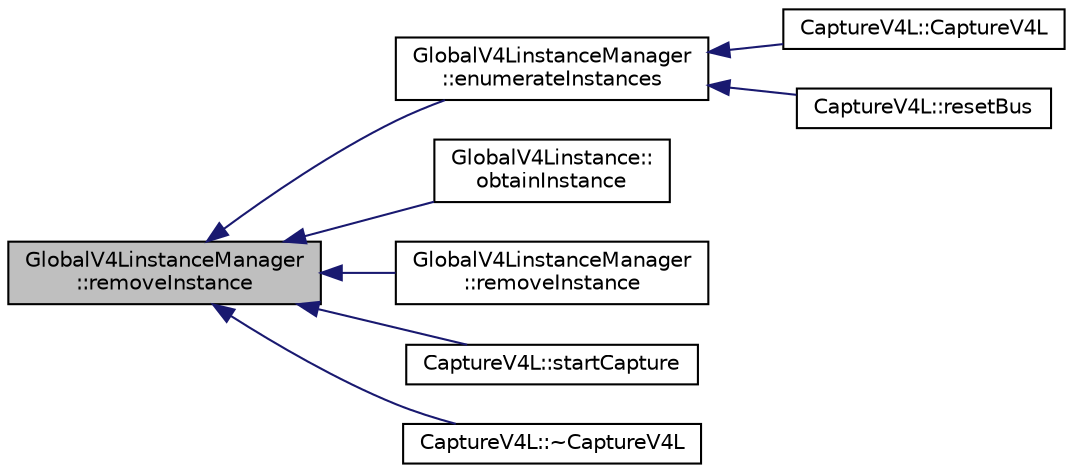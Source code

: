 digraph "GlobalV4LinstanceManager::removeInstance"
{
 // INTERACTIVE_SVG=YES
  edge [fontname="Helvetica",fontsize="10",labelfontname="Helvetica",labelfontsize="10"];
  node [fontname="Helvetica",fontsize="10",shape=record];
  rankdir="LR";
  Node1 [label="GlobalV4LinstanceManager\l::removeInstance",height=0.2,width=0.4,color="black", fillcolor="grey75", style="filled", fontcolor="black"];
  Node1 -> Node2 [dir="back",color="midnightblue",fontsize="10",style="solid",fontname="Helvetica"];
  Node2 [label="GlobalV4LinstanceManager\l::enumerateInstances",height=0.2,width=0.4,color="black", fillcolor="white", style="filled",URL="$db/d1e/class_global_v4_linstance_manager.html#a08622dea006c7576e47296ff196a4de7"];
  Node2 -> Node3 [dir="back",color="midnightblue",fontsize="10",style="solid",fontname="Helvetica"];
  Node3 [label="CaptureV4L::CaptureV4L",height=0.2,width=0.4,color="black", fillcolor="white", style="filled",URL="$d8/d36/class_capture_v4_l.html#a60e140b264be90f6029fc874c57cb6b1"];
  Node2 -> Node4 [dir="back",color="midnightblue",fontsize="10",style="solid",fontname="Helvetica"];
  Node4 [label="CaptureV4L::resetBus",height=0.2,width=0.4,color="black", fillcolor="white", style="filled",URL="$d8/d36/class_capture_v4_l.html#af72f82577d8b997148a3a75afe9b9530"];
  Node1 -> Node5 [dir="back",color="midnightblue",fontsize="10",style="solid",fontname="Helvetica"];
  Node5 [label="GlobalV4Linstance::\lobtainInstance",height=0.2,width=0.4,color="black", fillcolor="white", style="filled",URL="$dc/dcc/class_global_v4_linstance.html#ad465a8d542dddf393be8701483413684"];
  Node1 -> Node6 [dir="back",color="midnightblue",fontsize="10",style="solid",fontname="Helvetica"];
  Node6 [label="GlobalV4LinstanceManager\l::removeInstance",height=0.2,width=0.4,color="black", fillcolor="white", style="filled",URL="$db/d1e/class_global_v4_linstance_manager.html#ae6a21006fe044889877535545d893012"];
  Node1 -> Node7 [dir="back",color="midnightblue",fontsize="10",style="solid",fontname="Helvetica"];
  Node7 [label="CaptureV4L::startCapture",height=0.2,width=0.4,color="black", fillcolor="white", style="filled",URL="$d8/d36/class_capture_v4_l.html#a8ef5f5e7d9613e4363b38985327f0419",tooltip="Initialize the interface and start capture. "];
  Node1 -> Node8 [dir="back",color="midnightblue",fontsize="10",style="solid",fontname="Helvetica"];
  Node8 [label="CaptureV4L::~CaptureV4L",height=0.2,width=0.4,color="black", fillcolor="white", style="filled",URL="$d8/d36/class_capture_v4_l.html#a6838be7567e6f28bc91236f93c63d892"];
}
